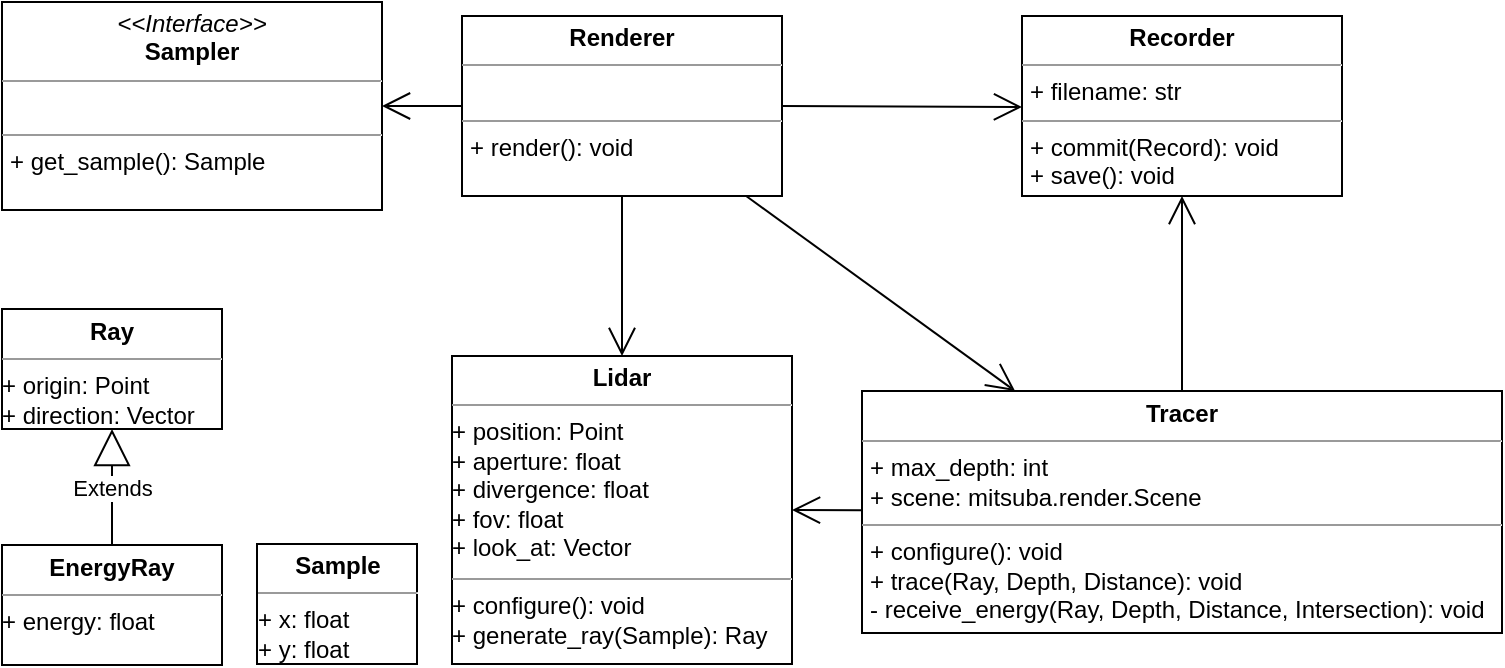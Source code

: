 <mxfile version="11.0.7" type="github"><diagram id="hCKLHFSOEufCaVBmar4m" name="Page-1"><mxGraphModel dx="1422" dy="796" grid="1" gridSize="10" guides="1" tooltips="1" connect="1" arrows="1" fold="1" page="1" pageScale="1" pageWidth="850" pageHeight="1100" math="0" shadow="0"><root><mxCell id="0"/><mxCell id="1" parent="0"/><mxCell id="2jIyXeu5sgl9QoDVWgF3-1" value="&lt;p style=&quot;margin: 0px ; margin-top: 4px ; text-align: center&quot;&gt;&lt;i&gt;&amp;lt;&amp;lt;Interface&amp;gt;&amp;gt;&lt;/i&gt;&lt;br&gt;&lt;b&gt;Sampler&lt;/b&gt;&lt;/p&gt;&lt;hr size=&quot;1&quot;&gt;&lt;p style=&quot;margin: 0px ; margin-left: 4px&quot;&gt;&lt;br&gt;&lt;/p&gt;&lt;hr size=&quot;1&quot;&gt;&lt;p style=&quot;margin: 0px ; margin-left: 4px&quot;&gt;+ get_sample(): Sample&lt;/p&gt;" style="verticalAlign=top;align=left;overflow=fill;fontSize=12;fontFamily=Helvetica;html=1;" parent="1" vertex="1"><mxGeometry x="40" y="40" width="190" height="104" as="geometry"/></mxCell><mxCell id="2jIyXeu5sgl9QoDVWgF3-2" value="" style="endArrow=open;endFill=1;endSize=12;html=1;" parent="1" source="2jIyXeu5sgl9QoDVWgF3-8" target="2jIyXeu5sgl9QoDVWgF3-1" edge="1"><mxGeometry width="160" relative="1" as="geometry"><mxPoint x="286.447" y="139" as="sourcePoint"/><mxPoint x="180" y="363" as="targetPoint"/></mxGeometry></mxCell><mxCell id="2jIyXeu5sgl9QoDVWgF3-3" value="" style="endArrow=open;endFill=1;endSize=12;html=1;entryX=0.5;entryY=0;" parent="1" source="2jIyXeu5sgl9QoDVWgF3-8" target="2jIyXeu5sgl9QoDVWgF3-9" edge="1"><mxGeometry width="160" relative="1" as="geometry"><mxPoint x="350" y="139" as="sourcePoint"/><mxPoint x="180" y="363" as="targetPoint"/></mxGeometry></mxCell><mxCell id="2jIyXeu5sgl9QoDVWgF3-4" value="" style="endArrow=open;endFill=1;endSize=12;html=1;" parent="1" source="2jIyXeu5sgl9QoDVWgF3-8" target="2jIyXeu5sgl9QoDVWgF3-10" edge="1"><mxGeometry width="160" relative="1" as="geometry"><mxPoint x="407.659" y="139" as="sourcePoint"/><mxPoint x="170" y="403" as="targetPoint"/></mxGeometry></mxCell><mxCell id="2jIyXeu5sgl9QoDVWgF3-5" value="Extends" style="endArrow=block;endSize=16;endFill=0;html=1;entryX=0.5;entryY=1;" parent="1" source="2jIyXeu5sgl9QoDVWgF3-13" target="2jIyXeu5sgl9QoDVWgF3-12" edge="1"><mxGeometry width="160" relative="1" as="geometry"><mxPoint x="100" y="304" as="sourcePoint"/><mxPoint x="100" y="249" as="targetPoint"/></mxGeometry></mxCell><mxCell id="2jIyXeu5sgl9QoDVWgF3-6" value="" style="endArrow=open;endFill=1;endSize=12;html=1;entryX=1;entryY=0.5;" parent="1" source="2jIyXeu5sgl9QoDVWgF3-10" target="2jIyXeu5sgl9QoDVWgF3-9" edge="1"><mxGeometry width="160" relative="1" as="geometry"><mxPoint x="20" y="407" as="sourcePoint"/><mxPoint x="180" y="407" as="targetPoint"/></mxGeometry></mxCell><mxCell id="2jIyXeu5sgl9QoDVWgF3-7" value="" style="endArrow=open;endFill=1;endSize=12;html=1;" parent="1" source="2jIyXeu5sgl9QoDVWgF3-10" target="2jIyXeu5sgl9QoDVWgF3-11" edge="1"><mxGeometry width="160" relative="1" as="geometry"><mxPoint x="20" y="387" as="sourcePoint"/><mxPoint x="180" y="387" as="targetPoint"/></mxGeometry></mxCell><mxCell id="2jIyXeu5sgl9QoDVWgF3-8" value="&lt;p style=&quot;margin: 0px ; margin-top: 4px ; text-align: center&quot;&gt;&lt;b&gt;Renderer&lt;/b&gt;&lt;/p&gt;&lt;hr size=&quot;1&quot;&gt;&lt;p style=&quot;margin: 0px ; margin-left: 4px&quot;&gt;&lt;br&gt;&lt;/p&gt;&lt;hr size=&quot;1&quot;&gt;&lt;p style=&quot;margin: 0px ; margin-left: 4px&quot;&gt;+ render(): void&lt;/p&gt;" style="verticalAlign=top;align=left;overflow=fill;fontSize=12;fontFamily=Helvetica;html=1;" parent="1" vertex="1"><mxGeometry x="270" y="47" width="160" height="90" as="geometry"/></mxCell><mxCell id="2jIyXeu5sgl9QoDVWgF3-9" value="&lt;p style=&quot;margin: 0px ; margin-top: 4px ; text-align: center&quot;&gt;&lt;b&gt;Lidar&lt;/b&gt;&lt;/p&gt;&lt;hr size=&quot;1&quot;&gt;+ position: Point&lt;br&gt;+ aperture: float&lt;br&gt;+ divergence: float&lt;br&gt;+ fov: float&lt;br&gt;+ look_at: Vector&amp;nbsp;&lt;br&gt;&lt;div style=&quot;height: 2px&quot;&gt;&lt;/div&gt;&lt;hr size=&quot;1&quot;&gt;+ configure(): void&lt;br&gt;&lt;div style=&quot;height: 2px&quot;&gt;+ generate_ray(Sample): Ray&lt;/div&gt;" style="verticalAlign=top;align=left;overflow=fill;fontSize=12;fontFamily=Helvetica;html=1;" parent="1" vertex="1"><mxGeometry x="265" y="217" width="170" height="154" as="geometry"/></mxCell><mxCell id="2jIyXeu5sgl9QoDVWgF3-10" value="&lt;p style=&quot;margin: 0px ; margin-top: 4px ; text-align: center&quot;&gt;&lt;b&gt;Tracer&lt;/b&gt;&lt;/p&gt;&lt;hr size=&quot;1&quot;&gt;&lt;p style=&quot;margin: 0px ; margin-left: 4px&quot;&gt;+ max_depth: int&lt;/p&gt;&lt;p style=&quot;margin: 0px ; margin-left: 4px&quot;&gt;+ scene: mitsuba.render.Scene&lt;/p&gt;&lt;hr size=&quot;1&quot;&gt;&lt;p style=&quot;margin: 0px ; margin-left: 4px&quot;&gt;+ configure(): void&lt;br&gt;&lt;/p&gt;&lt;p style=&quot;margin: 0px ; margin-left: 4px&quot;&gt;+ trace(Ray, Depth, Distance): void&lt;/p&gt;&lt;p style=&quot;margin: 0px ; margin-left: 4px&quot;&gt;- receive_energy(Ray, Depth, Distance, Intersection): void&lt;/p&gt;" style="verticalAlign=top;align=left;overflow=fill;fontSize=12;fontFamily=Helvetica;html=1;" parent="1" vertex="1"><mxGeometry x="470" y="234.5" width="320" height="121" as="geometry"/></mxCell><mxCell id="2jIyXeu5sgl9QoDVWgF3-11" value="&lt;p style=&quot;margin: 0px ; margin-top: 4px ; text-align: center&quot;&gt;&lt;b&gt;Recorder&lt;/b&gt;&lt;/p&gt;&lt;hr size=&quot;1&quot;&gt;&lt;p style=&quot;margin: 0px ; margin-left: 4px&quot;&gt;+ filename: str&lt;/p&gt;&lt;hr size=&quot;1&quot;&gt;&lt;p style=&quot;margin: 0px ; margin-left: 4px&quot;&gt;+ commit(Record): void&lt;/p&gt;&lt;p style=&quot;margin: 0px ; margin-left: 4px&quot;&gt;+ save(): void&lt;/p&gt;" style="verticalAlign=top;align=left;overflow=fill;fontSize=12;fontFamily=Helvetica;html=1;" parent="1" vertex="1"><mxGeometry x="550" y="47" width="160" height="90" as="geometry"/></mxCell><mxCell id="2jIyXeu5sgl9QoDVWgF3-12" value="&lt;p style=&quot;margin: 0px ; margin-top: 4px ; text-align: center&quot;&gt;&lt;b&gt;Ray&lt;/b&gt;&lt;/p&gt;&lt;hr size=&quot;1&quot;&gt;&lt;div style=&quot;height: 2px&quot;&gt;+ origin: Point&lt;br&gt;+ direction: Vector&lt;/div&gt;" style="verticalAlign=top;align=left;overflow=fill;fontSize=12;fontFamily=Helvetica;html=1;" parent="1" vertex="1"><mxGeometry x="40" y="193.5" width="110" height="60" as="geometry"/></mxCell><mxCell id="2jIyXeu5sgl9QoDVWgF3-13" value="&lt;p style=&quot;margin: 0px ; margin-top: 4px ; text-align: center&quot;&gt;&lt;b&gt;EnergyRay&lt;/b&gt;&lt;/p&gt;&lt;hr size=&quot;1&quot;&gt;&lt;div style=&quot;height: 2px&quot;&gt;+ energy: float&lt;br&gt;&lt;/div&gt;" style="verticalAlign=top;align=left;overflow=fill;fontSize=12;fontFamily=Helvetica;html=1;" parent="1" vertex="1"><mxGeometry x="40" y="311.5" width="110" height="60" as="geometry"/></mxCell><mxCell id="2jIyXeu5sgl9QoDVWgF3-14" value="&lt;p style=&quot;margin: 0px ; margin-top: 4px ; text-align: center&quot;&gt;&lt;b&gt;Sample&lt;/b&gt;&lt;/p&gt;&lt;hr size=&quot;1&quot;&gt;&lt;div style=&quot;height: 2px&quot;&gt;+ x: float&lt;br&gt;+ y: float&lt;/div&gt;" style="verticalAlign=top;align=left;overflow=fill;fontSize=12;fontFamily=Helvetica;html=1;" parent="1" vertex="1"><mxGeometry x="167.5" y="311" width="80" height="60" as="geometry"/></mxCell><mxCell id="2jIyXeu5sgl9QoDVWgF3-15" value="" style="endArrow=open;endFill=1;endSize=12;html=1;exitX=1;exitY=0.5;" parent="1" source="2jIyXeu5sgl9QoDVWgF3-8" edge="1"><mxGeometry width="160" relative="1" as="geometry"><mxPoint x="450" y="116.5" as="sourcePoint"/><mxPoint x="550" y="92.5" as="targetPoint"/></mxGeometry></mxCell></root></mxGraphModel></diagram></mxfile>